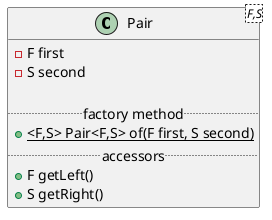 @startuml

class Pair<F,S> {
    - F first
    - S second

    .. factory method ..
    + {static} <F,S> Pair<F,S> of(F first, S second)
    .. accessors ..
    + F getLeft()
    + S getRight()
}

@enduml